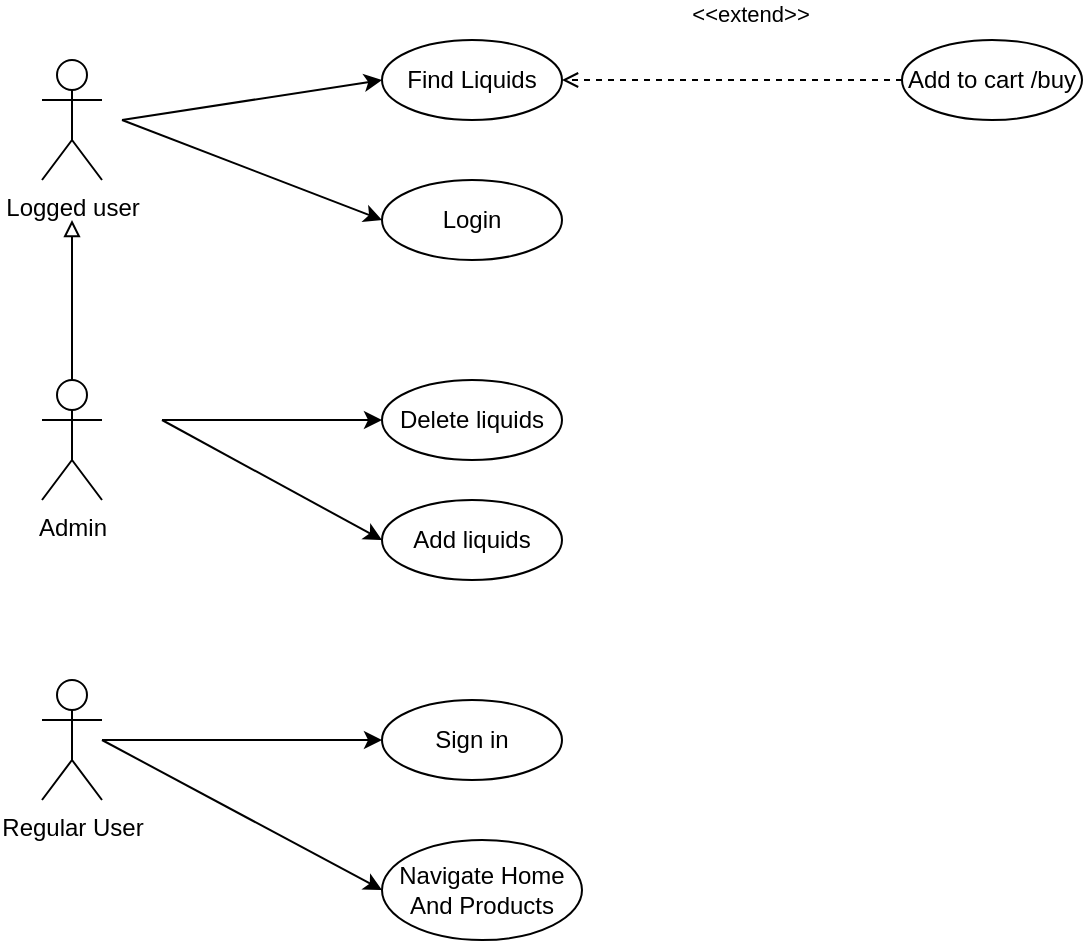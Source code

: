 <mxfile version="15.8.4" type="device"><diagram id="C5RBs43oDa-KdzZeNtuy" name="Page-1"><mxGraphModel dx="868" dy="593" grid="1" gridSize="10" guides="1" tooltips="1" connect="1" arrows="1" fold="1" page="1" pageScale="1" pageWidth="827" pageHeight="1169" math="0" shadow="0"><root><mxCell id="WIyWlLk6GJQsqaUBKTNV-0"/><mxCell id="WIyWlLk6GJQsqaUBKTNV-1" parent="WIyWlLk6GJQsqaUBKTNV-0"/><mxCell id="xOhBUHQEfWHl4dCLE1dR-0" style="edgeStyle=orthogonalEdgeStyle;rounded=0;orthogonalLoop=1;jettySize=auto;html=1;endArrow=block;endFill=0;exitX=0.5;exitY=0;exitDx=0;exitDy=0;exitPerimeter=0;" parent="WIyWlLk6GJQsqaUBKTNV-1" edge="1" source="u1ci9CLwISo_6tOJnYn5-2"><mxGeometry relative="1" as="geometry"><mxPoint x="85" y="210" as="targetPoint"/><mxPoint x="85" y="440" as="sourcePoint"/></mxGeometry></mxCell><mxCell id="u1ci9CLwISo_6tOJnYn5-0" value="Logged user" style="shape=umlActor;verticalLabelPosition=bottom;verticalAlign=top;html=1;outlineConnect=0;" parent="WIyWlLk6GJQsqaUBKTNV-1" vertex="1"><mxGeometry x="70" y="130" width="30" height="60" as="geometry"/></mxCell><mxCell id="u1ci9CLwISo_6tOJnYn5-1" value="Regular User" style="shape=umlActor;verticalLabelPosition=bottom;verticalAlign=top;html=1;outlineConnect=0;" parent="WIyWlLk6GJQsqaUBKTNV-1" vertex="1"><mxGeometry x="70" y="440" width="30" height="60" as="geometry"/></mxCell><mxCell id="u1ci9CLwISo_6tOJnYn5-2" value="Admin" style="shape=umlActor;verticalLabelPosition=bottom;verticalAlign=top;html=1;outlineConnect=0;" parent="WIyWlLk6GJQsqaUBKTNV-1" vertex="1"><mxGeometry x="70" y="290" width="30" height="60" as="geometry"/></mxCell><mxCell id="u1ci9CLwISo_6tOJnYn5-9" value="" style="endArrow=classic;html=1;rounded=0;" parent="WIyWlLk6GJQsqaUBKTNV-1" source="u1ci9CLwISo_6tOJnYn5-1" target="u1ci9CLwISo_6tOJnYn5-38" edge="1"><mxGeometry width="50" height="50" relative="1" as="geometry"><mxPoint x="100" y="429.5" as="sourcePoint"/><mxPoint x="220" y="430" as="targetPoint"/></mxGeometry></mxCell><mxCell id="u1ci9CLwISo_6tOJnYn5-10" value="" style="endArrow=classic;html=1;rounded=0;entryX=0;entryY=0.5;entryDx=0;entryDy=0;" parent="WIyWlLk6GJQsqaUBKTNV-1" target="hADRwpW-crMDFgb5NP4F-3" edge="1"><mxGeometry width="50" height="50" relative="1" as="geometry"><mxPoint x="110" y="160" as="sourcePoint"/><mxPoint x="240" y="100" as="targetPoint"/></mxGeometry></mxCell><mxCell id="u1ci9CLwISo_6tOJnYn5-28" value="Login" style="ellipse;whiteSpace=wrap;html=1;" parent="WIyWlLk6GJQsqaUBKTNV-1" vertex="1"><mxGeometry x="240" y="190" width="90" height="40" as="geometry"/></mxCell><mxCell id="u1ci9CLwISo_6tOJnYn5-33" value="" style="endArrow=classic;html=1;rounded=0;entryX=0;entryY=0.5;entryDx=0;entryDy=0;" parent="WIyWlLk6GJQsqaUBKTNV-1" target="u1ci9CLwISo_6tOJnYn5-28" edge="1"><mxGeometry width="50" height="50" relative="1" as="geometry"><mxPoint x="110" y="160" as="sourcePoint"/><mxPoint x="240" y="10" as="targetPoint"/></mxGeometry></mxCell><mxCell id="u1ci9CLwISo_6tOJnYn5-38" value="Sign in" style="ellipse;whiteSpace=wrap;html=1;" parent="WIyWlLk6GJQsqaUBKTNV-1" vertex="1"><mxGeometry x="240" y="450" width="90" height="40" as="geometry"/></mxCell><mxCell id="u1ci9CLwISo_6tOJnYn5-43" value="Delete liquids" style="ellipse;whiteSpace=wrap;html=1;" parent="WIyWlLk6GJQsqaUBKTNV-1" vertex="1"><mxGeometry x="240" y="290" width="90" height="40" as="geometry"/></mxCell><mxCell id="u1ci9CLwISo_6tOJnYn5-47" value="" style="endArrow=classic;html=1;rounded=0;" parent="WIyWlLk6GJQsqaUBKTNV-1" edge="1"><mxGeometry width="50" height="50" relative="1" as="geometry"><mxPoint x="130" y="310" as="sourcePoint"/><mxPoint x="240" y="370" as="targetPoint"/></mxGeometry></mxCell><mxCell id="u1ci9CLwISo_6tOJnYn5-48" value="" style="endArrow=classic;html=1;rounded=0;entryX=0;entryY=0.5;entryDx=0;entryDy=0;" parent="WIyWlLk6GJQsqaUBKTNV-1" target="u1ci9CLwISo_6tOJnYn5-43" edge="1"><mxGeometry width="50" height="50" relative="1" as="geometry"><mxPoint x="130" y="310" as="sourcePoint"/><mxPoint x="220" y="310" as="targetPoint"/></mxGeometry></mxCell><mxCell id="xOhBUHQEfWHl4dCLE1dR-4" value="&amp;lt;&amp;lt;extend&amp;gt;&amp;gt;" style="html=1;verticalAlign=bottom;labelBackgroundColor=none;endArrow=open;endFill=0;dashed=1;rounded=0;exitX=0;exitY=0.5;exitDx=0;exitDy=0;entryX=1;entryY=0.5;entryDx=0;entryDy=0;" parent="WIyWlLk6GJQsqaUBKTNV-1" source="hADRwpW-crMDFgb5NP4F-4" target="hADRwpW-crMDFgb5NP4F-3" edge="1"><mxGeometry x="-0.092" y="-24" width="160" relative="1" as="geometry"><mxPoint x="543.18" y="105.858" as="sourcePoint"/><mxPoint x="310" y="80" as="targetPoint"/><mxPoint x="1" as="offset"/></mxGeometry></mxCell><mxCell id="hADRwpW-crMDFgb5NP4F-3" value="Find Liquids" style="ellipse;whiteSpace=wrap;html=1;" parent="WIyWlLk6GJQsqaUBKTNV-1" vertex="1"><mxGeometry x="240" y="120" width="90" height="40" as="geometry"/></mxCell><mxCell id="hADRwpW-crMDFgb5NP4F-4" value="Add to cart /buy" style="ellipse;whiteSpace=wrap;html=1;" parent="WIyWlLk6GJQsqaUBKTNV-1" vertex="1"><mxGeometry x="500" y="120" width="90" height="40" as="geometry"/></mxCell><mxCell id="qip8SrVphaiS6DxLSQs3-0" value="Add liquids" style="ellipse;whiteSpace=wrap;html=1;" parent="WIyWlLk6GJQsqaUBKTNV-1" vertex="1"><mxGeometry x="240" y="350" width="90" height="40" as="geometry"/></mxCell><mxCell id="qip8SrVphaiS6DxLSQs3-5" value="Navigate Home And Products" style="ellipse;whiteSpace=wrap;html=1;" parent="WIyWlLk6GJQsqaUBKTNV-1" vertex="1"><mxGeometry x="240" y="520" width="100" height="50" as="geometry"/></mxCell><mxCell id="qip8SrVphaiS6DxLSQs3-7" value="" style="endArrow=classic;html=1;rounded=0;entryX=0;entryY=0.5;entryDx=0;entryDy=0;" parent="WIyWlLk6GJQsqaUBKTNV-1" target="qip8SrVphaiS6DxLSQs3-5" edge="1"><mxGeometry width="50" height="50" relative="1" as="geometry"><mxPoint x="100" y="470" as="sourcePoint"/><mxPoint x="230" y="540" as="targetPoint"/></mxGeometry></mxCell></root></mxGraphModel></diagram></mxfile>